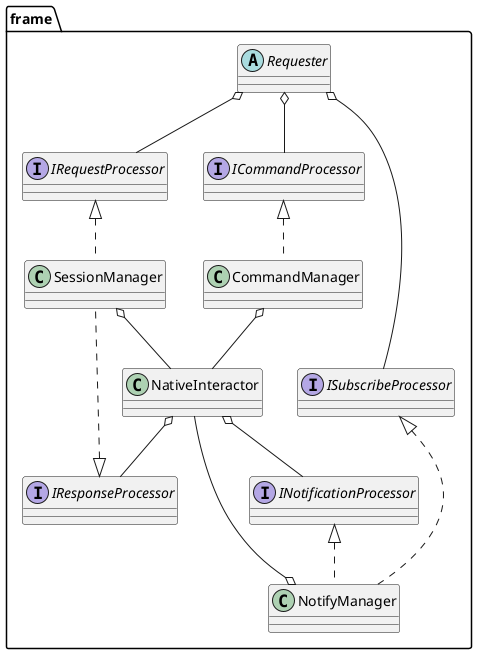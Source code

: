 @startuml




package "frame" {

abstract class Requester{
}

interface IRequestProcessor{

}

interface ICommandProcessor{

}

interface ISubscribeProcessor{

}


class SessionManager implements IRequestProcessor, IResponseProcessor{
}

class CommandManager implements ICommandProcessor{
}

class NotifyManager implements ISubscribeProcessor, INotificationProcessor{
}

interface IResponseProcessor{

}

interface INotificationProcessor{

}

class NativeInteractor{
}

'interface INativeCallback{
'
'}

'class JsonManager{
'}


'class MessageRegister{
'}



Requester o-- IRequestProcessor
Requester o-- ICommandProcessor
Requester o-- ISubscribeProcessor

SessionManager o-- NativeInteractor
CommandManager o-- NativeInteractor
NotifyManager o-- NativeInteractor

NativeInteractor o-- IResponseProcessor
NativeInteractor o-- INotificationProcessor

'SessionManager *-- MessageRegister
'CommandManager *-- MessageRegister
'NotifyManager *-- MessageRegister
'SessionManager *-- JsonManager
'CommandManager *-- JsonManager
'NotifyManager *-- JsonManager

}


@enduml